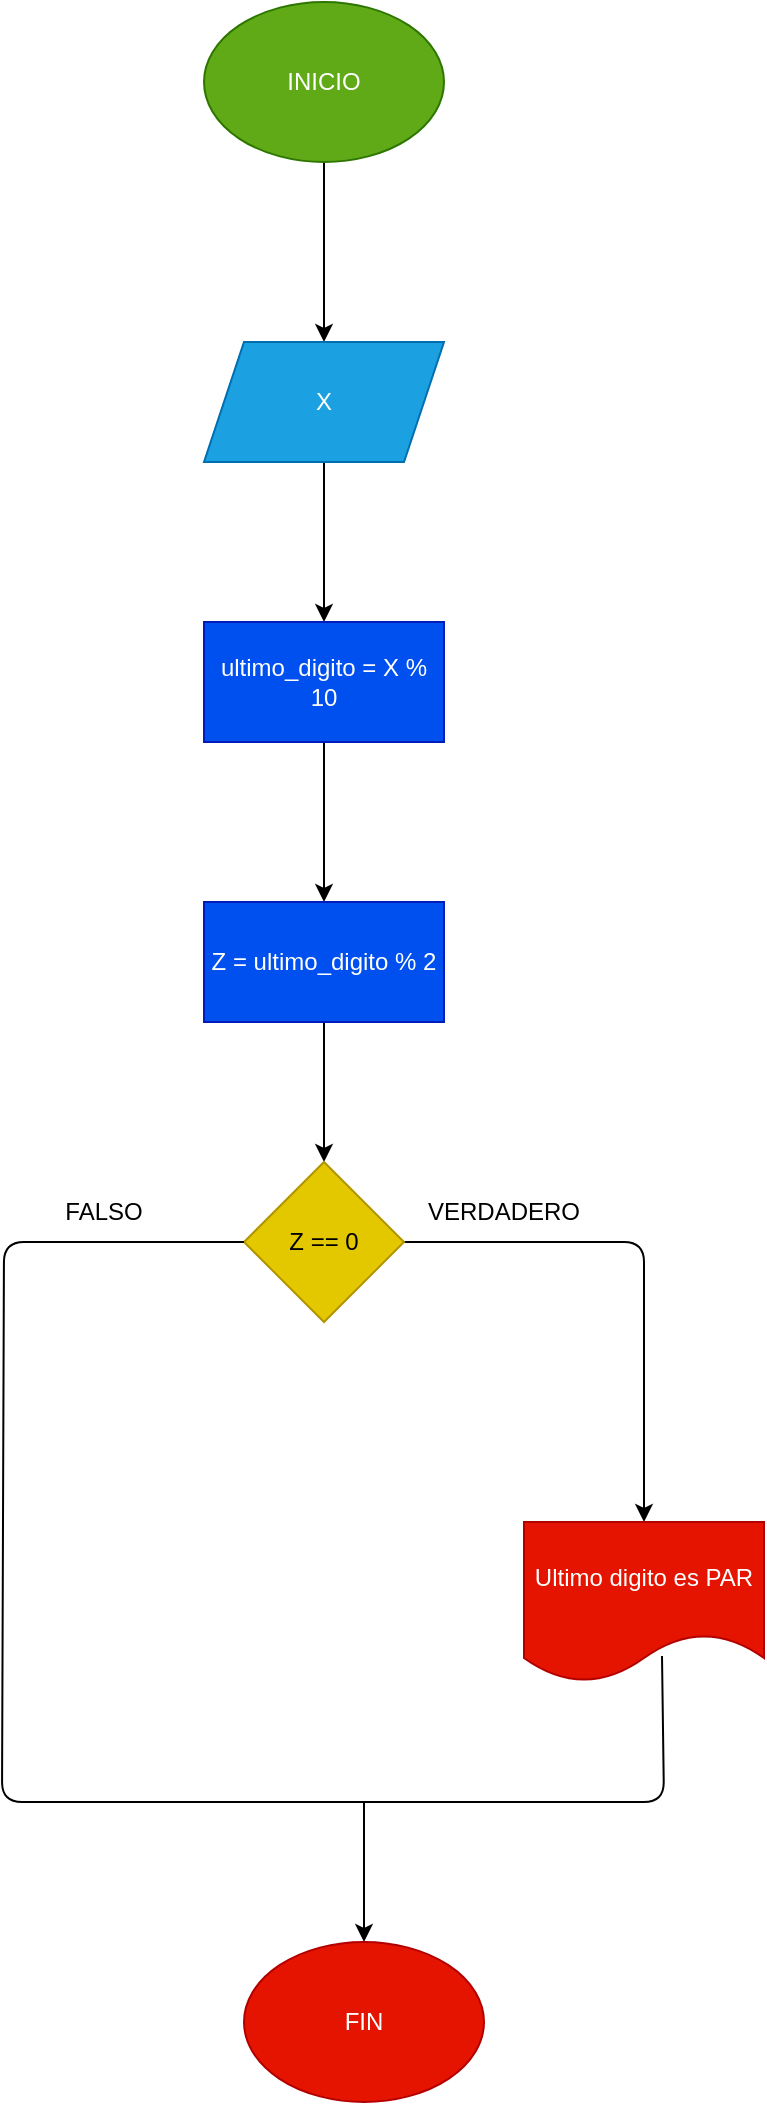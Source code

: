 <mxfile>
    <diagram id="yxTlUpOuNPzKevkfWVsy" name="Página-1">
        <mxGraphModel dx="600" dy="478" grid="1" gridSize="10" guides="1" tooltips="1" connect="1" arrows="1" fold="1" page="1" pageScale="1" pageWidth="827" pageHeight="1169" math="0" shadow="0">
            <root>
                <mxCell id="0"/>
                <mxCell id="1" parent="0"/>
                <mxCell id="4" value="" style="edgeStyle=none;html=1;" parent="1" source="2" target="3" edge="1">
                    <mxGeometry relative="1" as="geometry"/>
                </mxCell>
                <mxCell id="2" value="INICIO" style="ellipse;whiteSpace=wrap;html=1;fillColor=#60a917;fontColor=#ffffff;strokeColor=#2D7600;" parent="1" vertex="1">
                    <mxGeometry x="280" y="40" width="120" height="80" as="geometry"/>
                </mxCell>
                <mxCell id="6" value="" style="edgeStyle=none;html=1;" parent="1" source="3" target="5" edge="1">
                    <mxGeometry relative="1" as="geometry"/>
                </mxCell>
                <mxCell id="3" value="X" style="shape=parallelogram;perimeter=parallelogramPerimeter;whiteSpace=wrap;html=1;fixedSize=1;fillColor=#1ba1e2;fontColor=#ffffff;strokeColor=#006EAF;" parent="1" vertex="1">
                    <mxGeometry x="280" y="210" width="120" height="60" as="geometry"/>
                </mxCell>
                <mxCell id="8" value="" style="edgeStyle=none;html=1;" parent="1" source="5" target="7" edge="1">
                    <mxGeometry relative="1" as="geometry"/>
                </mxCell>
                <mxCell id="5" value="ultimo_digito = X % 10" style="whiteSpace=wrap;html=1;fillColor=#0050ef;fontColor=#ffffff;strokeColor=#001DBC;" parent="1" vertex="1">
                    <mxGeometry x="280" y="350" width="120" height="60" as="geometry"/>
                </mxCell>
                <mxCell id="10" value="" style="edgeStyle=none;html=1;" parent="1" source="7" target="9" edge="1">
                    <mxGeometry relative="1" as="geometry"/>
                </mxCell>
                <mxCell id="7" value="Z = ultimo_digito % 2" style="whiteSpace=wrap;html=1;fillColor=#0050ef;fontColor=#ffffff;strokeColor=#001DBC;" parent="1" vertex="1">
                    <mxGeometry x="280" y="490" width="120" height="60" as="geometry"/>
                </mxCell>
                <mxCell id="12" value="" style="edgeStyle=none;html=1;entryX=0.5;entryY=0;entryDx=0;entryDy=0;" parent="1" source="9" target="13" edge="1">
                    <mxGeometry relative="1" as="geometry">
                        <mxPoint x="500" y="800" as="targetPoint"/>
                        <Array as="points">
                            <mxPoint x="500" y="660"/>
                        </Array>
                    </mxGeometry>
                </mxCell>
                <mxCell id="9" value="Z == 0" style="rhombus;whiteSpace=wrap;html=1;fillColor=#e3c800;fontColor=#000000;strokeColor=#B09500;" parent="1" vertex="1">
                    <mxGeometry x="300" y="620" width="80" height="80" as="geometry"/>
                </mxCell>
                <mxCell id="13" value="Ultimo digito es PAR" style="shape=document;whiteSpace=wrap;html=1;boundedLbl=1;fillColor=#e51400;fontColor=#ffffff;strokeColor=#B20000;" parent="1" vertex="1">
                    <mxGeometry x="440" y="800" width="120" height="80" as="geometry"/>
                </mxCell>
                <mxCell id="16" value="VERDADERO" style="text;html=1;strokeColor=none;fillColor=none;align=center;verticalAlign=middle;whiteSpace=wrap;rounded=0;" parent="1" vertex="1">
                    <mxGeometry x="400" y="630" width="60" height="30" as="geometry"/>
                </mxCell>
                <mxCell id="19" value="" style="endArrow=none;html=1;entryX=0.575;entryY=0.838;entryDx=0;entryDy=0;entryPerimeter=0;exitX=0;exitY=0.5;exitDx=0;exitDy=0;" parent="1" source="9" target="13" edge="1">
                    <mxGeometry width="50" height="50" relative="1" as="geometry">
                        <mxPoint x="179" y="660" as="sourcePoint"/>
                        <mxPoint x="520" y="940" as="targetPoint"/>
                        <Array as="points">
                            <mxPoint x="180" y="660"/>
                            <mxPoint x="179" y="940"/>
                            <mxPoint x="510" y="940"/>
                        </Array>
                    </mxGeometry>
                </mxCell>
                <mxCell id="21" value="" style="endArrow=classic;html=1;entryX=0.5;entryY=0;entryDx=0;entryDy=0;" parent="1" target="22" edge="1">
                    <mxGeometry width="50" height="50" relative="1" as="geometry">
                        <mxPoint x="360" y="940" as="sourcePoint"/>
                        <mxPoint x="360" y="990" as="targetPoint"/>
                    </mxGeometry>
                </mxCell>
                <mxCell id="22" value="FIN" style="ellipse;whiteSpace=wrap;html=1;fillColor=#e51400;fontColor=#ffffff;strokeColor=#B20000;" parent="1" vertex="1">
                    <mxGeometry x="300" y="1010" width="120" height="80" as="geometry"/>
                </mxCell>
                <mxCell id="23" value="FALSO" style="text;html=1;strokeColor=none;fillColor=none;align=center;verticalAlign=middle;whiteSpace=wrap;rounded=0;" parent="1" vertex="1">
                    <mxGeometry x="200" y="630" width="60" height="30" as="geometry"/>
                </mxCell>
            </root>
        </mxGraphModel>
    </diagram>
</mxfile>